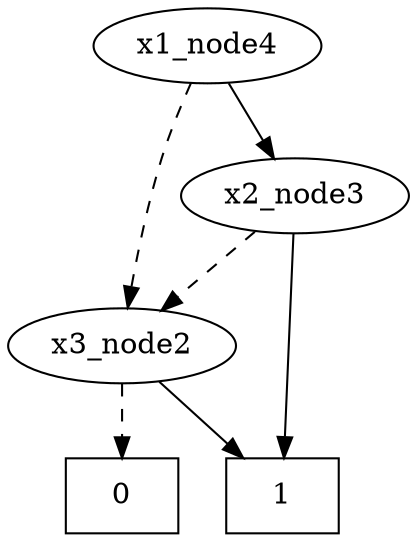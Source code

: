 digraph G { 
 0 [shape=box]; 
 1 [shape=box]; 
x3_node2 -> 0 [style = dashed];
x3_node2 -> 1;
x2_node3 -> x3_node2 [style = dashed];
x2_node3 -> 1;
x1_node4 -> x3_node2 [style = dashed];
x1_node4 -> x2_node3;
 }